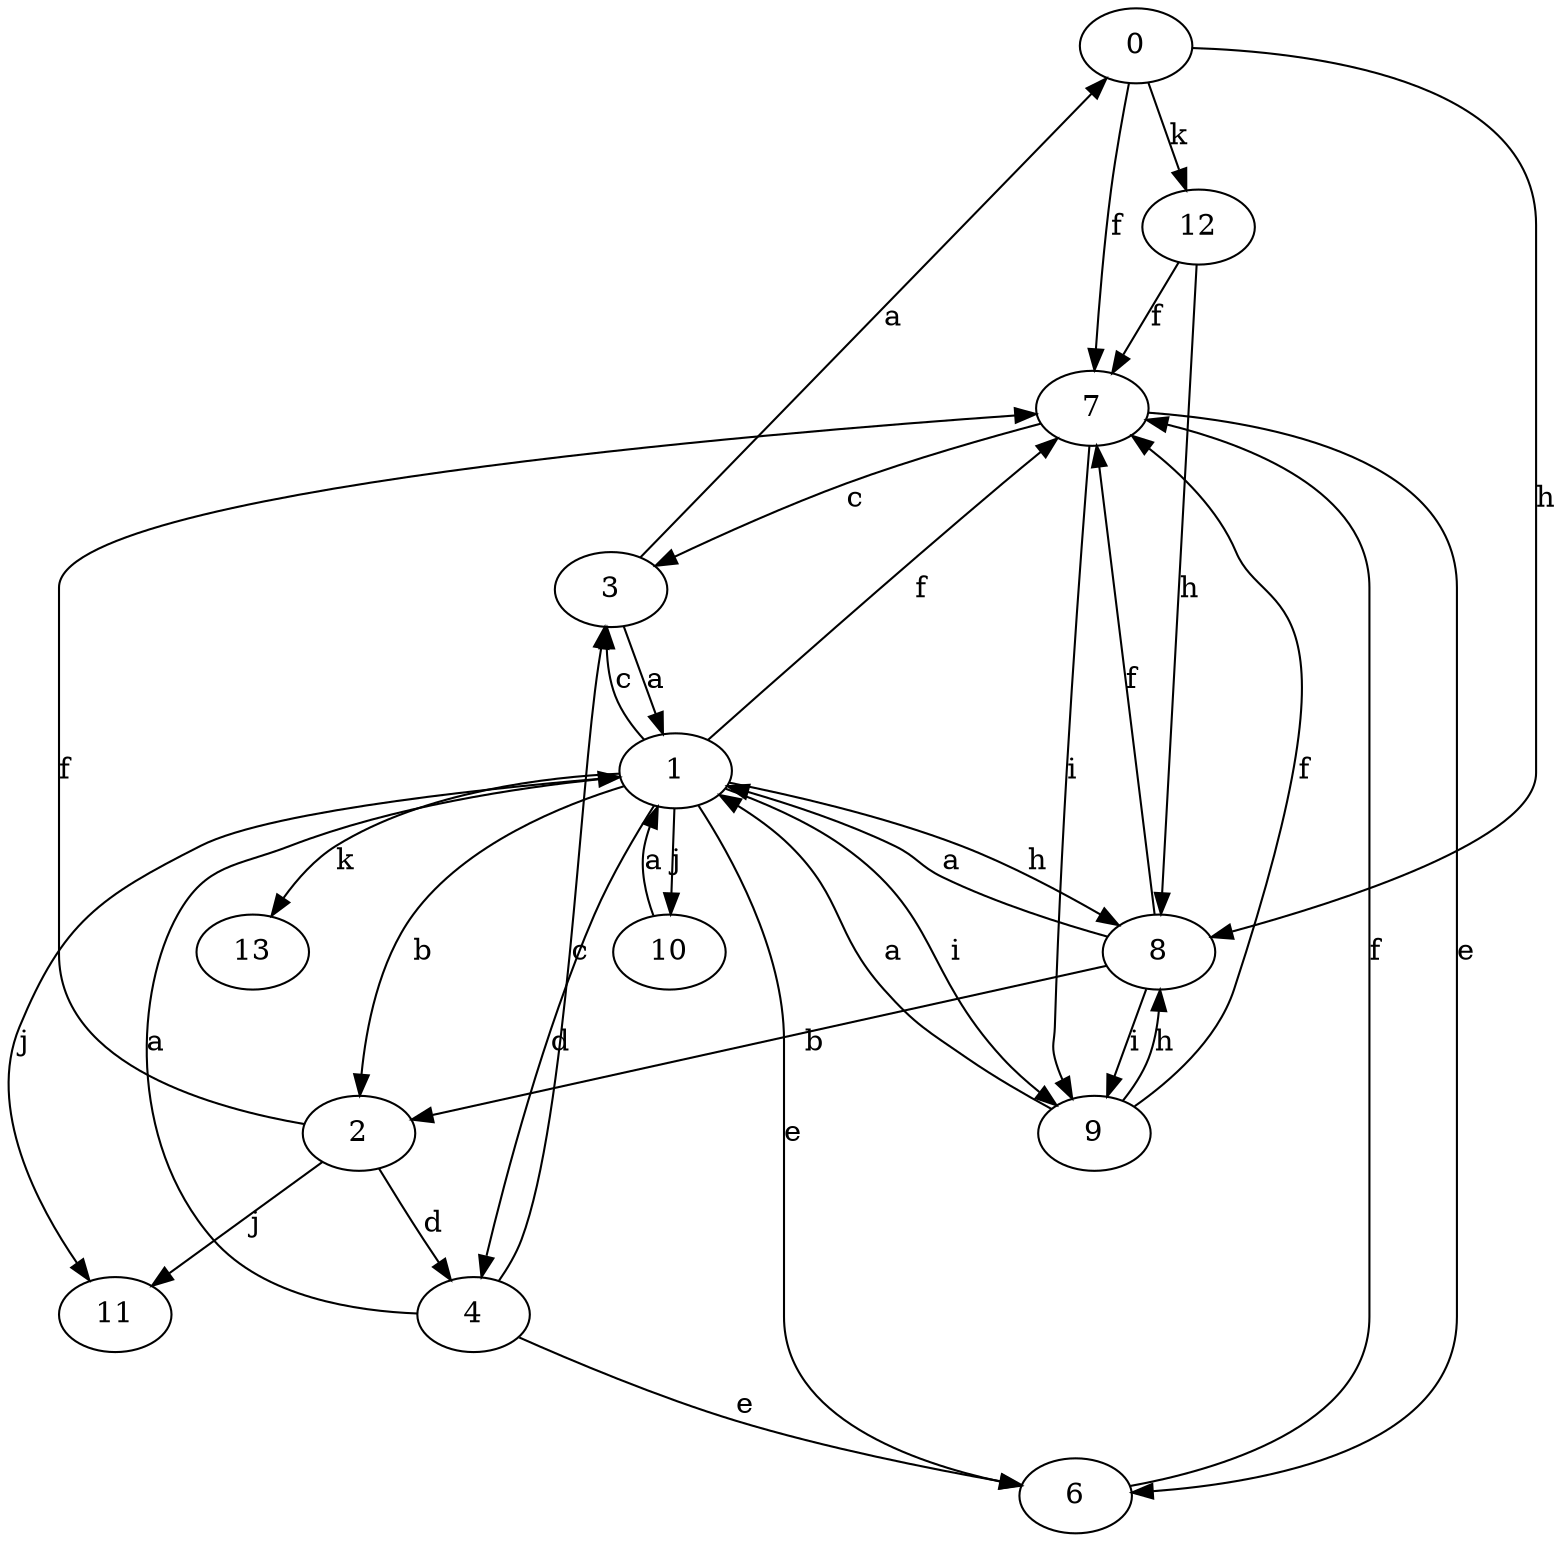 strict digraph  {
0;
1;
2;
3;
4;
6;
7;
8;
9;
10;
11;
12;
13;
0 -> 7  [label=f];
0 -> 8  [label=h];
0 -> 12  [label=k];
1 -> 2  [label=b];
1 -> 3  [label=c];
1 -> 4  [label=d];
1 -> 6  [label=e];
1 -> 7  [label=f];
1 -> 8  [label=h];
1 -> 9  [label=i];
1 -> 10  [label=j];
1 -> 11  [label=j];
1 -> 13  [label=k];
2 -> 4  [label=d];
2 -> 7  [label=f];
2 -> 11  [label=j];
3 -> 0  [label=a];
3 -> 1  [label=a];
4 -> 1  [label=a];
4 -> 3  [label=c];
4 -> 6  [label=e];
6 -> 7  [label=f];
7 -> 3  [label=c];
7 -> 6  [label=e];
7 -> 9  [label=i];
8 -> 1  [label=a];
8 -> 2  [label=b];
8 -> 7  [label=f];
8 -> 9  [label=i];
9 -> 1  [label=a];
9 -> 7  [label=f];
9 -> 8  [label=h];
10 -> 1  [label=a];
12 -> 7  [label=f];
12 -> 8  [label=h];
}
